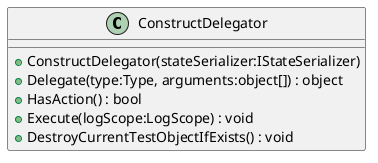 @startuml
class ConstructDelegator {
    + ConstructDelegator(stateSerializer:IStateSerializer)
    + Delegate(type:Type, arguments:object[]) : object
    + HasAction() : bool
    + Execute(logScope:LogScope) : void
    + DestroyCurrentTestObjectIfExists() : void
}
@enduml
